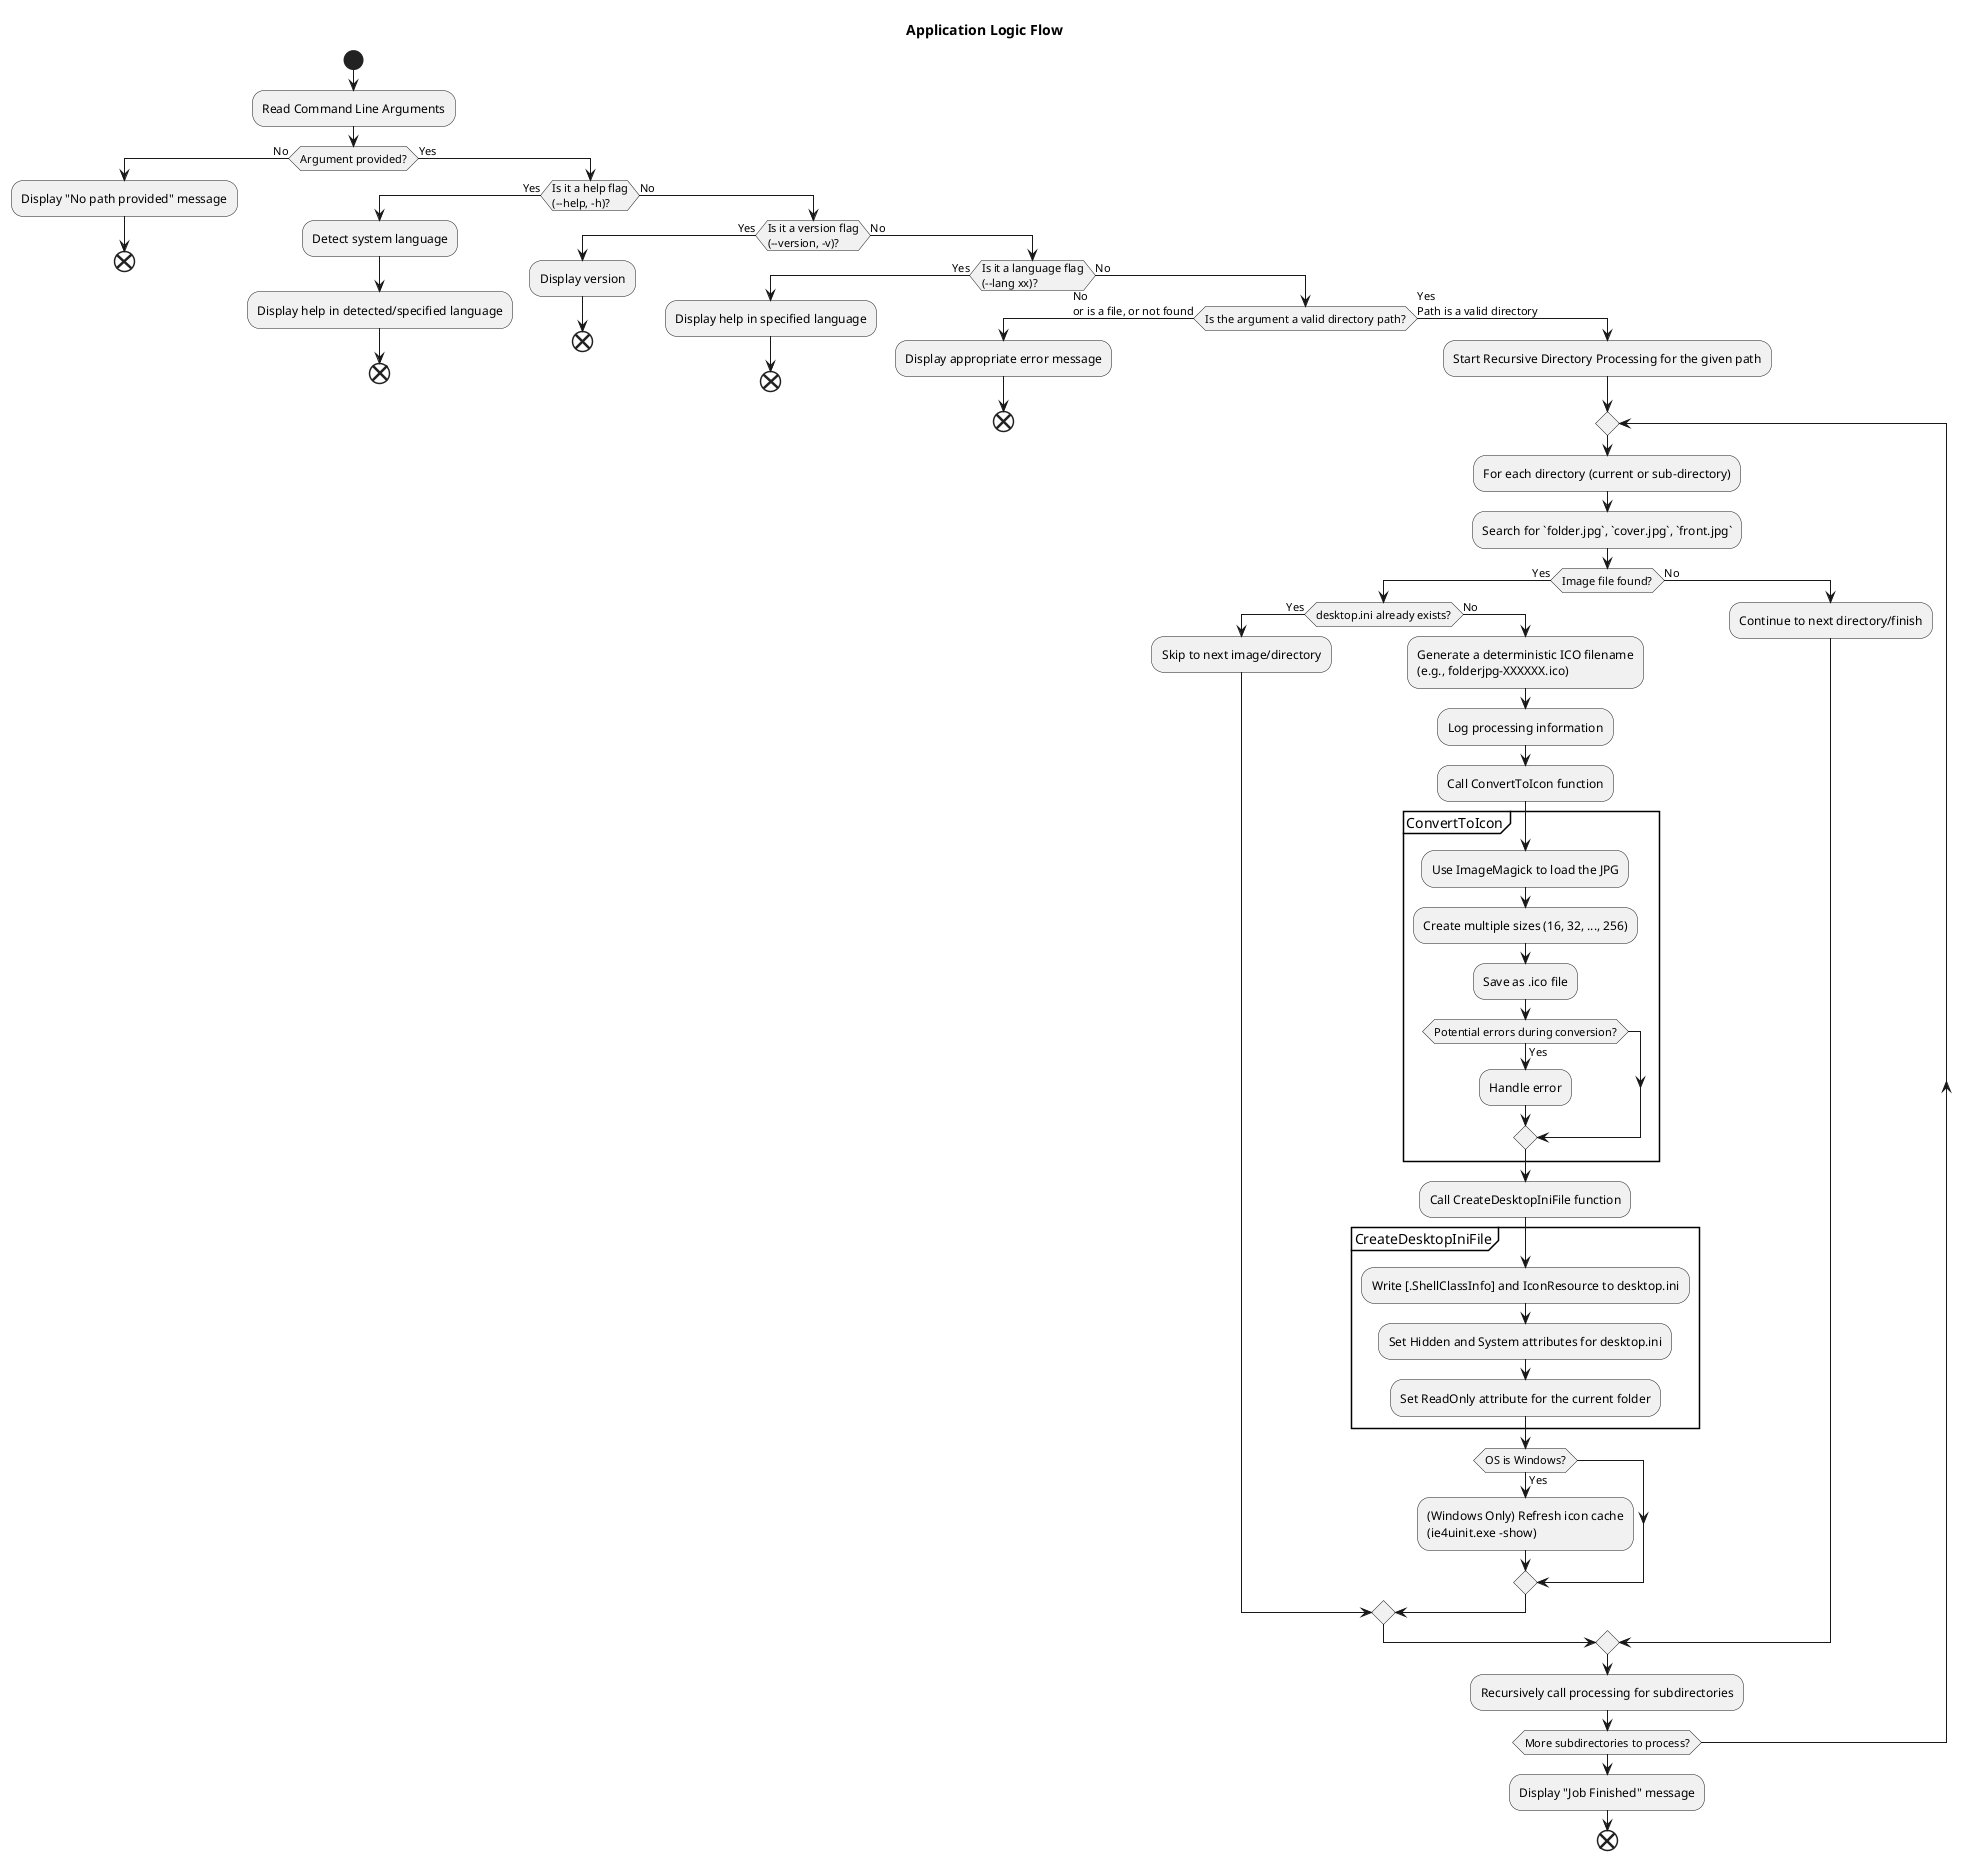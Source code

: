 @startuml
title Application Logic Flow

start

:Read Command Line Arguments;

if (Argument provided?) then (No)
  :Display "No path provided" message;
  end
else (Yes)
  if (Is it a help flag\n(--help, -h)?) then (Yes)
    :Detect system language;
    :Display help in detected/specified language;
    end
  else (No)
    if (Is it a version flag\n(--version, -v)?) then (Yes)
      :Display version;
      end
    else (No)
      if (Is it a language flag\n(--lang xx)?) then (Yes)
        :Display help in specified language;
        end
      else (No)
        if (Is the argument a valid directory path?) then (No\nor is a file, or not found)
          :Display appropriate error message;
          end
        else (Yes\nPath is a valid directory)
          :Start Recursive Directory Processing for the given path;
          repeat
            :For each directory (current or sub-directory);
            :Search for `folder.jpg`, `cover.jpg`, `front.jpg`;
            if (Image file found?) then (Yes)
              if (desktop.ini already exists?) then (Yes)
                :Skip to next image/directory;
              else (No)
                :Generate a deterministic ICO filename\n(e.g., folderjpg-XXXXXX.ico);
                :Log processing information;
                :Call ConvertToIcon function;
                partition ConvertToIcon {
                  :Use ImageMagick to load the JPG;
                  :Create multiple sizes (16, 32, ..., 256);
                  :Save as .ico file;
                  if (Potential errors during conversion?) then (Yes)
                    :Handle error;
                  endif
                }
                :Call CreateDesktopIniFile function;
                partition CreateDesktopIniFile {
                  :Write [.ShellClassInfo] and IconResource to desktop.ini;
                  :Set Hidden and System attributes for desktop.ini;
                  :Set ReadOnly attribute for the current folder;
                }
                if (OS is Windows?) then (Yes)
                  :(Windows Only) Refresh icon cache\n(ie4uinit.exe -show);
                endif
              endif
            else (No)
              :Continue to next directory/finish;
            endif
            :Recursively call processing for subdirectories;
          repeat while (More subdirectories to process?)
          :Display "Job Finished" message;
          end
        endif
      endif
    endif
  endif
endif

@enduml
